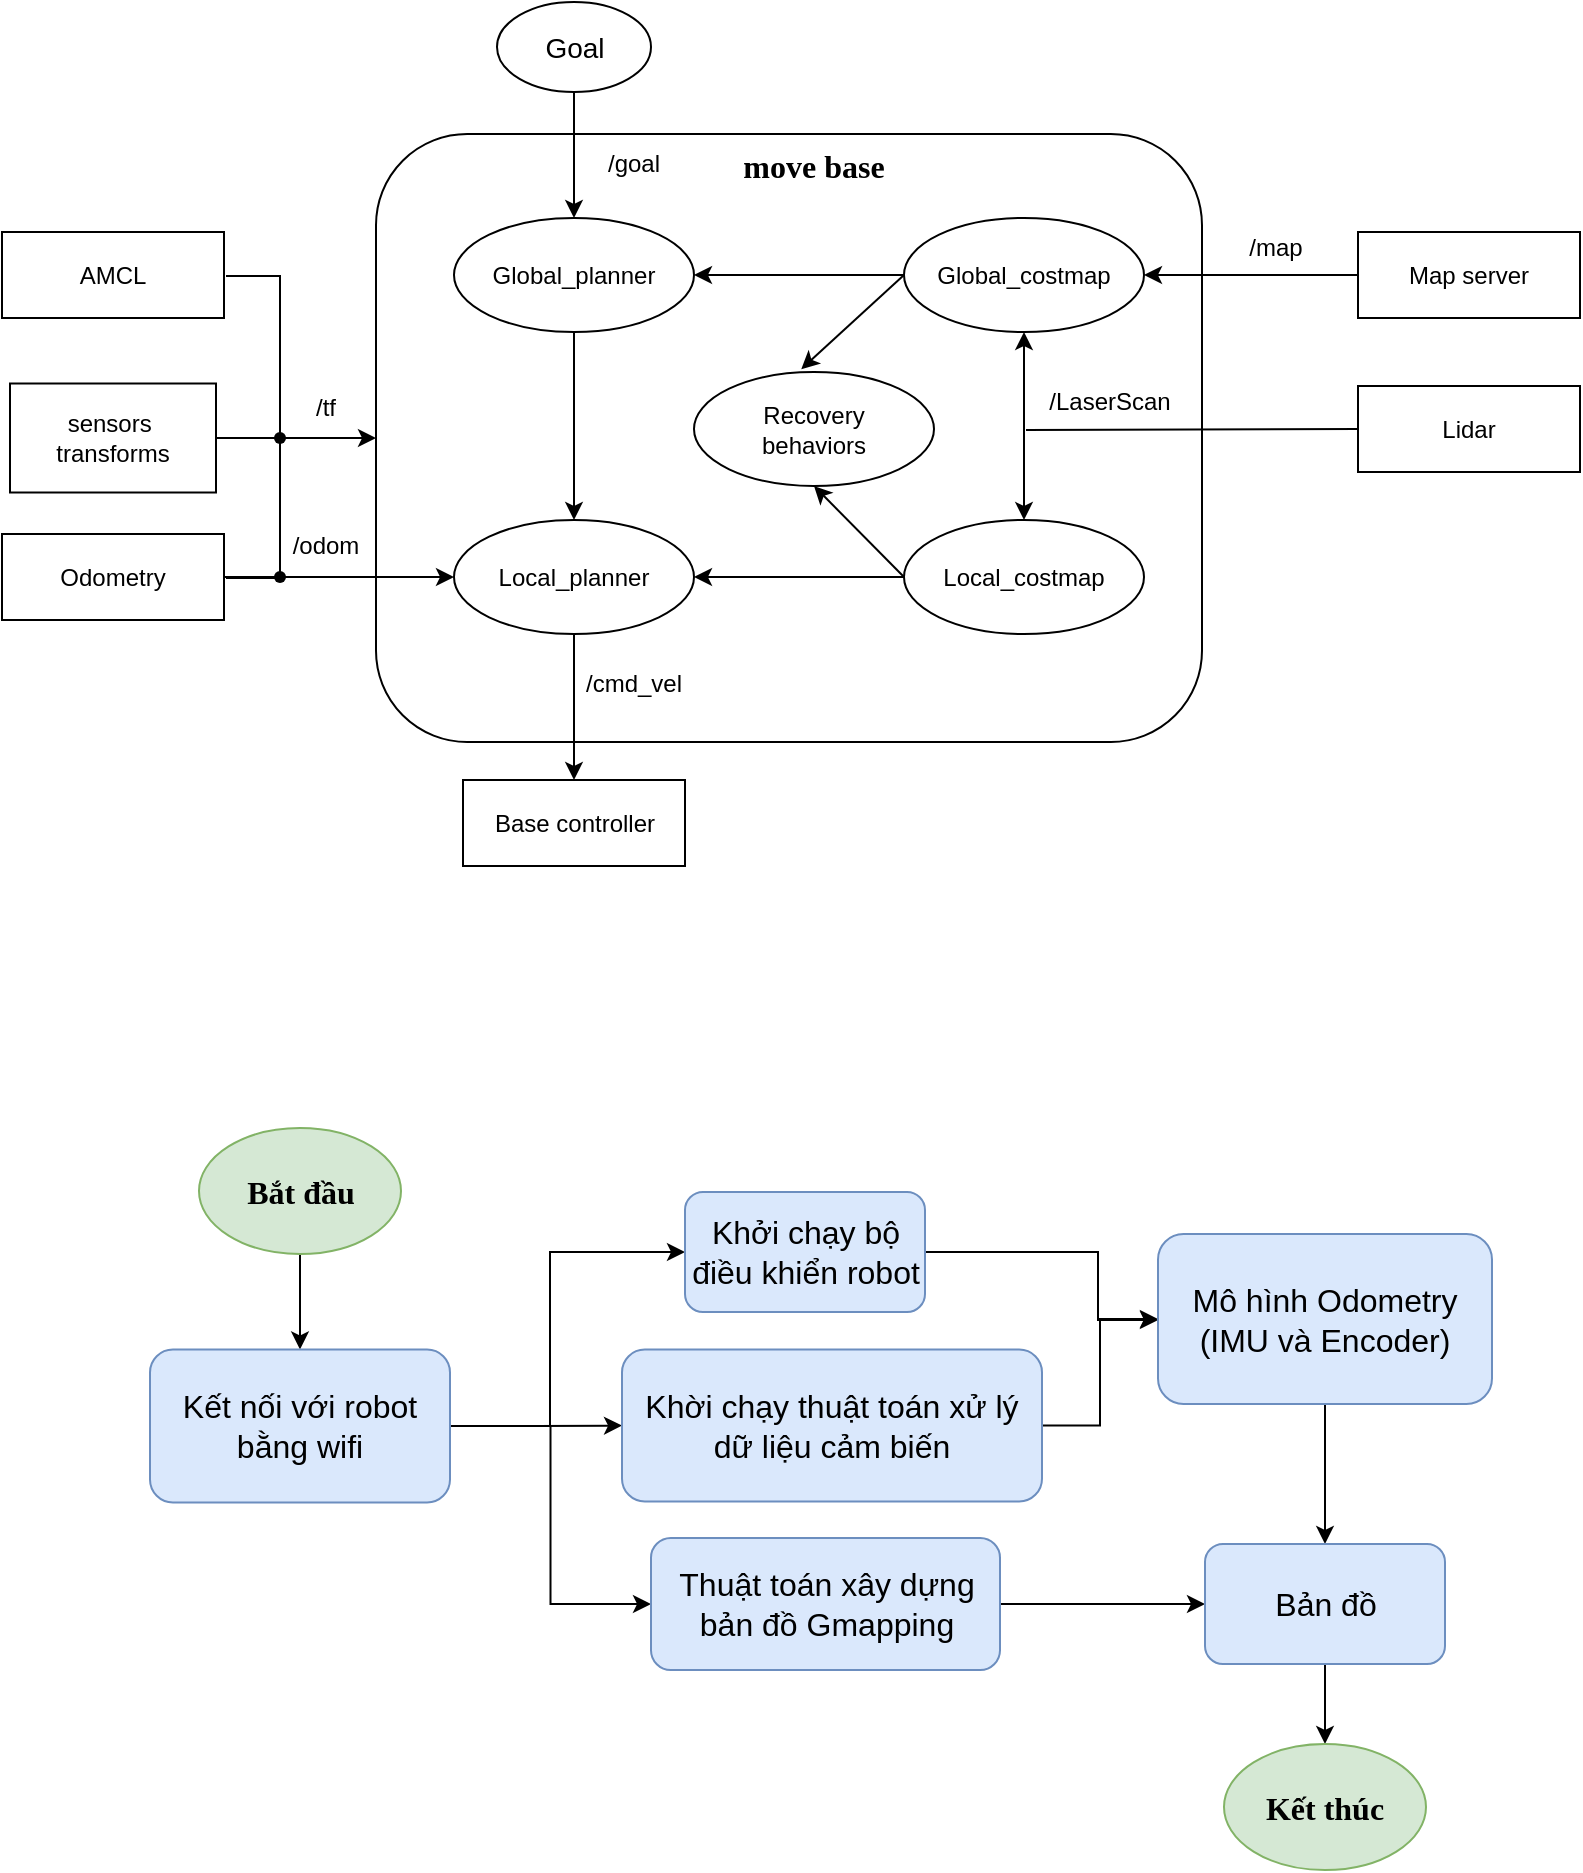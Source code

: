 <mxfile version="24.4.9" type="github">
  <diagram name="Trang-1" id="OtAyOf43-vm7uzbXgGZZ">
    <mxGraphModel dx="1006" dy="567" grid="0" gridSize="10" guides="1" tooltips="1" connect="1" arrows="1" fold="1" page="1" pageScale="1" pageWidth="827" pageHeight="1169" math="0" shadow="0">
      <root>
        <mxCell id="0" />
        <mxCell id="1" parent="0" />
        <mxCell id="kjTO7QuRwkwtUS2SJVDn-1" value="" style="rounded=1;whiteSpace=wrap;html=1;" parent="1" vertex="1">
          <mxGeometry x="195" y="162" width="413" height="304" as="geometry" />
        </mxCell>
        <mxCell id="kjTO7QuRwkwtUS2SJVDn-27" value="" style="edgeStyle=orthogonalEdgeStyle;rounded=0;orthogonalLoop=1;jettySize=auto;html=1;" parent="1" source="kjTO7QuRwkwtUS2SJVDn-2" target="kjTO7QuRwkwtUS2SJVDn-22" edge="1">
          <mxGeometry relative="1" as="geometry" />
        </mxCell>
        <mxCell id="kjTO7QuRwkwtUS2SJVDn-2" value="&lt;font style=&quot;font-size: 14px;&quot;&gt;Goal&lt;/font&gt;" style="ellipse;whiteSpace=wrap;html=1;" parent="1" vertex="1">
          <mxGeometry x="255.5" y="96" width="77" height="45" as="geometry" />
        </mxCell>
        <mxCell id="kjTO7QuRwkwtUS2SJVDn-3" value="&lt;font size=&quot;1&quot; style=&quot;&quot; face=&quot;Times New Roman&quot;&gt;&lt;b style=&quot;font-size: 16px;&quot;&gt;move base&lt;/b&gt;&lt;/font&gt;" style="text;html=1;align=center;verticalAlign=middle;whiteSpace=wrap;rounded=0;" parent="1" vertex="1">
          <mxGeometry x="362" y="152" width="104" height="52" as="geometry" />
        </mxCell>
        <mxCell id="kjTO7QuRwkwtUS2SJVDn-8" value="" style="edgeStyle=orthogonalEdgeStyle;rounded=0;orthogonalLoop=1;jettySize=auto;html=1;entryX=1;entryY=0.5;entryDx=0;entryDy=0;" parent="1" source="kjTO7QuRwkwtUS2SJVDn-4" target="kjTO7QuRwkwtUS2SJVDn-10" edge="1">
          <mxGeometry relative="1" as="geometry">
            <mxPoint x="607" y="222" as="targetPoint" />
          </mxGeometry>
        </mxCell>
        <mxCell id="kjTO7QuRwkwtUS2SJVDn-4" value="Map server" style="rounded=0;whiteSpace=wrap;html=1;" parent="1" vertex="1">
          <mxGeometry x="686" y="211" width="111" height="43" as="geometry" />
        </mxCell>
        <mxCell id="kjTO7QuRwkwtUS2SJVDn-9" value="/map" style="text;html=1;align=center;verticalAlign=middle;whiteSpace=wrap;rounded=0;" parent="1" vertex="1">
          <mxGeometry x="615" y="204" width="60" height="30" as="geometry" />
        </mxCell>
        <mxCell id="kjTO7QuRwkwtUS2SJVDn-25" value="" style="edgeStyle=orthogonalEdgeStyle;rounded=0;orthogonalLoop=1;jettySize=auto;html=1;" parent="1" source="kjTO7QuRwkwtUS2SJVDn-10" target="kjTO7QuRwkwtUS2SJVDn-22" edge="1">
          <mxGeometry relative="1" as="geometry" />
        </mxCell>
        <mxCell id="kjTO7QuRwkwtUS2SJVDn-10" value="Global_costmap" style="ellipse;whiteSpace=wrap;html=1;" parent="1" vertex="1">
          <mxGeometry x="459" y="204" width="120" height="57" as="geometry" />
        </mxCell>
        <mxCell id="kjTO7QuRwkwtUS2SJVDn-24" value="" style="edgeStyle=orthogonalEdgeStyle;rounded=0;orthogonalLoop=1;jettySize=auto;html=1;" parent="1" source="kjTO7QuRwkwtUS2SJVDn-11" target="kjTO7QuRwkwtUS2SJVDn-23" edge="1">
          <mxGeometry relative="1" as="geometry" />
        </mxCell>
        <mxCell id="kjTO7QuRwkwtUS2SJVDn-11" value="Local_costmap" style="ellipse;whiteSpace=wrap;html=1;" parent="1" vertex="1">
          <mxGeometry x="459" y="355" width="120" height="57" as="geometry" />
        </mxCell>
        <mxCell id="kjTO7QuRwkwtUS2SJVDn-12" value="Lidar" style="rounded=0;whiteSpace=wrap;html=1;" parent="1" vertex="1">
          <mxGeometry x="686" y="288" width="111" height="43" as="geometry" />
        </mxCell>
        <mxCell id="kjTO7QuRwkwtUS2SJVDn-14" value="" style="endArrow=classic;startArrow=classic;html=1;rounded=0;entryX=0.5;entryY=1;entryDx=0;entryDy=0;exitX=0.5;exitY=0;exitDx=0;exitDy=0;" parent="1" source="kjTO7QuRwkwtUS2SJVDn-11" target="kjTO7QuRwkwtUS2SJVDn-10" edge="1">
          <mxGeometry width="50" height="50" relative="1" as="geometry">
            <mxPoint x="469" y="334" as="sourcePoint" />
            <mxPoint x="519" y="284" as="targetPoint" />
          </mxGeometry>
        </mxCell>
        <mxCell id="kjTO7QuRwkwtUS2SJVDn-15" value="" style="endArrow=none;html=1;rounded=0;entryX=0;entryY=0.5;entryDx=0;entryDy=0;" parent="1" target="kjTO7QuRwkwtUS2SJVDn-12" edge="1">
          <mxGeometry width="50" height="50" relative="1" as="geometry">
            <mxPoint x="520" y="310" as="sourcePoint" />
            <mxPoint x="436" y="267" as="targetPoint" />
          </mxGeometry>
        </mxCell>
        <mxCell id="kjTO7QuRwkwtUS2SJVDn-16" value="/LaserScan" style="text;html=1;align=center;verticalAlign=middle;whiteSpace=wrap;rounded=0;" parent="1" vertex="1">
          <mxGeometry x="509" y="281" width="106" height="30" as="geometry" />
        </mxCell>
        <mxCell id="kjTO7QuRwkwtUS2SJVDn-19" value="Recovery &lt;br&gt;behaviors" style="ellipse;whiteSpace=wrap;html=1;" parent="1" vertex="1">
          <mxGeometry x="354" y="281" width="120" height="57" as="geometry" />
        </mxCell>
        <mxCell id="kjTO7QuRwkwtUS2SJVDn-20" value="" style="endArrow=classic;html=1;rounded=0;entryX=0.447;entryY=-0.025;entryDx=0;entryDy=0;entryPerimeter=0;exitX=0;exitY=0.5;exitDx=0;exitDy=0;" parent="1" source="kjTO7QuRwkwtUS2SJVDn-10" target="kjTO7QuRwkwtUS2SJVDn-19" edge="1">
          <mxGeometry width="50" height="50" relative="1" as="geometry">
            <mxPoint x="386" y="317" as="sourcePoint" />
            <mxPoint x="436" y="267" as="targetPoint" />
          </mxGeometry>
        </mxCell>
        <mxCell id="kjTO7QuRwkwtUS2SJVDn-21" value="" style="endArrow=classic;html=1;rounded=0;exitX=0;exitY=0.5;exitDx=0;exitDy=0;entryX=0.5;entryY=1;entryDx=0;entryDy=0;" parent="1" source="kjTO7QuRwkwtUS2SJVDn-11" target="kjTO7QuRwkwtUS2SJVDn-19" edge="1">
          <mxGeometry width="50" height="50" relative="1" as="geometry">
            <mxPoint x="386" y="317" as="sourcePoint" />
            <mxPoint x="436" y="267" as="targetPoint" />
          </mxGeometry>
        </mxCell>
        <mxCell id="kjTO7QuRwkwtUS2SJVDn-26" value="" style="edgeStyle=orthogonalEdgeStyle;rounded=0;orthogonalLoop=1;jettySize=auto;html=1;" parent="1" source="kjTO7QuRwkwtUS2SJVDn-22" target="kjTO7QuRwkwtUS2SJVDn-23" edge="1">
          <mxGeometry relative="1" as="geometry" />
        </mxCell>
        <mxCell id="kjTO7QuRwkwtUS2SJVDn-22" value="Global_planner" style="ellipse;whiteSpace=wrap;html=1;" parent="1" vertex="1">
          <mxGeometry x="234" y="204" width="120" height="57" as="geometry" />
        </mxCell>
        <mxCell id="kjTO7QuRwkwtUS2SJVDn-30" value="" style="edgeStyle=orthogonalEdgeStyle;rounded=0;orthogonalLoop=1;jettySize=auto;html=1;" parent="1" source="kjTO7QuRwkwtUS2SJVDn-23" target="kjTO7QuRwkwtUS2SJVDn-29" edge="1">
          <mxGeometry relative="1" as="geometry" />
        </mxCell>
        <mxCell id="kjTO7QuRwkwtUS2SJVDn-23" value="Local_planner" style="ellipse;whiteSpace=wrap;html=1;" parent="1" vertex="1">
          <mxGeometry x="234" y="355" width="120" height="57" as="geometry" />
        </mxCell>
        <mxCell id="kjTO7QuRwkwtUS2SJVDn-29" value="Base controller" style="rounded=0;whiteSpace=wrap;html=1;" parent="1" vertex="1">
          <mxGeometry x="238.5" y="485" width="111" height="43" as="geometry" />
        </mxCell>
        <mxCell id="kjTO7QuRwkwtUS2SJVDn-31" value="AMCL" style="rounded=0;whiteSpace=wrap;html=1;" parent="1" vertex="1">
          <mxGeometry x="8" y="211" width="111" height="43" as="geometry" />
        </mxCell>
        <mxCell id="kjTO7QuRwkwtUS2SJVDn-35" value="" style="edgeStyle=orthogonalEdgeStyle;rounded=0;orthogonalLoop=1;jettySize=auto;html=1;" parent="1" source="kjTO7QuRwkwtUS2SJVDn-32" target="kjTO7QuRwkwtUS2SJVDn-1" edge="1">
          <mxGeometry relative="1" as="geometry" />
        </mxCell>
        <mxCell id="kjTO7QuRwkwtUS2SJVDn-32" value="sensors&amp;nbsp;&lt;br&gt;transforms" style="rounded=0;whiteSpace=wrap;html=1;" parent="1" vertex="1">
          <mxGeometry x="12" y="286.75" width="103" height="54.5" as="geometry" />
        </mxCell>
        <mxCell id="kjTO7QuRwkwtUS2SJVDn-36" value="" style="edgeStyle=orthogonalEdgeStyle;rounded=0;orthogonalLoop=1;jettySize=auto;html=1;" parent="1" source="kjTO7QuRwkwtUS2SJVDn-33" target="kjTO7QuRwkwtUS2SJVDn-23" edge="1">
          <mxGeometry relative="1" as="geometry" />
        </mxCell>
        <mxCell id="kjTO7QuRwkwtUS2SJVDn-33" value="Odometry" style="rounded=0;whiteSpace=wrap;html=1;" parent="1" vertex="1">
          <mxGeometry x="8" y="362" width="111" height="43" as="geometry" />
        </mxCell>
        <mxCell id="kjTO7QuRwkwtUS2SJVDn-37" value="" style="endArrow=none;html=1;rounded=0;" parent="1" edge="1">
          <mxGeometry width="50" height="50" relative="1" as="geometry">
            <mxPoint x="120" y="384" as="sourcePoint" />
            <mxPoint x="120" y="233" as="targetPoint" />
            <Array as="points">
              <mxPoint x="147" y="384" />
              <mxPoint x="147" y="233" />
            </Array>
          </mxGeometry>
        </mxCell>
        <mxCell id="kjTO7QuRwkwtUS2SJVDn-38" value="/tf" style="text;html=1;align=center;verticalAlign=middle;whiteSpace=wrap;rounded=0;" parent="1" vertex="1">
          <mxGeometry x="140" y="284" width="60" height="30" as="geometry" />
        </mxCell>
        <mxCell id="kjTO7QuRwkwtUS2SJVDn-39" value="" style="shape=waypoint;sketch=0;fillStyle=solid;size=6;pointerEvents=1;points=[];fillColor=none;resizable=0;rotatable=0;perimeter=centerPerimeter;snapToPoint=1;" parent="1" vertex="1">
          <mxGeometry x="137" y="304" width="20" height="20" as="geometry" />
        </mxCell>
        <mxCell id="kjTO7QuRwkwtUS2SJVDn-40" value="" style="shape=waypoint;sketch=0;fillStyle=solid;size=6;pointerEvents=1;points=[];fillColor=none;resizable=0;rotatable=0;perimeter=centerPerimeter;snapToPoint=1;" parent="1" vertex="1">
          <mxGeometry x="137" y="373.5" width="20" height="20" as="geometry" />
        </mxCell>
        <mxCell id="kjTO7QuRwkwtUS2SJVDn-41" value="/cmd_vel" style="text;html=1;align=center;verticalAlign=middle;whiteSpace=wrap;rounded=0;" parent="1" vertex="1">
          <mxGeometry x="294" y="422" width="60" height="30" as="geometry" />
        </mxCell>
        <mxCell id="kjTO7QuRwkwtUS2SJVDn-42" value="/odom" style="text;html=1;align=center;verticalAlign=middle;whiteSpace=wrap;rounded=0;" parent="1" vertex="1">
          <mxGeometry x="140" y="353" width="60" height="30" as="geometry" />
        </mxCell>
        <mxCell id="kjTO7QuRwkwtUS2SJVDn-43" value="/goal" style="text;html=1;align=center;verticalAlign=middle;whiteSpace=wrap;rounded=0;" parent="1" vertex="1">
          <mxGeometry x="294" y="162" width="60" height="30" as="geometry" />
        </mxCell>
        <mxCell id="hvM749FZZc7z8VnbemfM-8" value="" style="edgeStyle=orthogonalEdgeStyle;rounded=0;orthogonalLoop=1;jettySize=auto;html=1;" edge="1" parent="1" source="hvM749FZZc7z8VnbemfM-1" target="hvM749FZZc7z8VnbemfM-2">
          <mxGeometry relative="1" as="geometry" />
        </mxCell>
        <mxCell id="hvM749FZZc7z8VnbemfM-1" value="&lt;font size=&quot;1&quot; face=&quot;Tahoma&quot;&gt;&lt;b style=&quot;font-size: 16px;&quot;&gt;Bắt đầu&lt;/b&gt;&lt;/font&gt;" style="ellipse;whiteSpace=wrap;html=1;fillColor=#d5e8d4;strokeColor=#82b366;" vertex="1" parent="1">
          <mxGeometry x="106.5" y="659" width="101" height="63" as="geometry" />
        </mxCell>
        <mxCell id="hvM749FZZc7z8VnbemfM-20" value="" style="edgeStyle=orthogonalEdgeStyle;rounded=0;orthogonalLoop=1;jettySize=auto;html=1;" edge="1" parent="1" source="hvM749FZZc7z8VnbemfM-2" target="hvM749FZZc7z8VnbemfM-5">
          <mxGeometry relative="1" as="geometry" />
        </mxCell>
        <mxCell id="hvM749FZZc7z8VnbemfM-21" style="edgeStyle=orthogonalEdgeStyle;rounded=0;orthogonalLoop=1;jettySize=auto;html=1;exitX=1;exitY=0.5;exitDx=0;exitDy=0;entryX=0;entryY=0.5;entryDx=0;entryDy=0;" edge="1" parent="1" source="hvM749FZZc7z8VnbemfM-2" target="hvM749FZZc7z8VnbemfM-4">
          <mxGeometry relative="1" as="geometry">
            <Array as="points">
              <mxPoint x="282" y="808" />
              <mxPoint x="282" y="721" />
            </Array>
          </mxGeometry>
        </mxCell>
        <mxCell id="hvM749FZZc7z8VnbemfM-22" style="edgeStyle=orthogonalEdgeStyle;rounded=0;orthogonalLoop=1;jettySize=auto;html=1;exitX=1;exitY=0.5;exitDx=0;exitDy=0;entryX=0;entryY=0.5;entryDx=0;entryDy=0;" edge="1" parent="1" source="hvM749FZZc7z8VnbemfM-2" target="hvM749FZZc7z8VnbemfM-7">
          <mxGeometry relative="1" as="geometry" />
        </mxCell>
        <mxCell id="hvM749FZZc7z8VnbemfM-2" value="&lt;font style=&quot;font-size: 16px;&quot;&gt;Kết nối với robot bằng wifi&lt;/font&gt;" style="rounded=1;whiteSpace=wrap;html=1;fillColor=#dae8fc;strokeColor=#6c8ebf;" vertex="1" parent="1">
          <mxGeometry x="82" y="769.75" width="150" height="76.5" as="geometry" />
        </mxCell>
        <mxCell id="hvM749FZZc7z8VnbemfM-24" style="edgeStyle=orthogonalEdgeStyle;rounded=0;orthogonalLoop=1;jettySize=auto;html=1;exitX=1;exitY=0.5;exitDx=0;exitDy=0;" edge="1" parent="1" source="hvM749FZZc7z8VnbemfM-4" target="hvM749FZZc7z8VnbemfM-6">
          <mxGeometry relative="1" as="geometry">
            <Array as="points">
              <mxPoint x="556" y="721" />
              <mxPoint x="556" y="755" />
            </Array>
          </mxGeometry>
        </mxCell>
        <mxCell id="hvM749FZZc7z8VnbemfM-4" value="&lt;font style=&quot;font-size: 16px;&quot;&gt;Khởi chạy bộ điều khiển robot&lt;/font&gt;" style="rounded=1;whiteSpace=wrap;html=1;fillColor=#dae8fc;strokeColor=#6c8ebf;" vertex="1" parent="1">
          <mxGeometry x="349.5" y="691" width="120" height="60" as="geometry" />
        </mxCell>
        <mxCell id="hvM749FZZc7z8VnbemfM-23" style="edgeStyle=orthogonalEdgeStyle;rounded=0;orthogonalLoop=1;jettySize=auto;html=1;exitX=1;exitY=0.5;exitDx=0;exitDy=0;entryX=0;entryY=0.5;entryDx=0;entryDy=0;" edge="1" parent="1" source="hvM749FZZc7z8VnbemfM-5" target="hvM749FZZc7z8VnbemfM-6">
          <mxGeometry relative="1" as="geometry" />
        </mxCell>
        <mxCell id="hvM749FZZc7z8VnbemfM-5" value="&lt;font style=&quot;font-size: 16px;&quot;&gt;Khời chạy thuật toán xử lý dữ liệu cảm biến&lt;/font&gt;" style="rounded=1;whiteSpace=wrap;html=1;fillColor=#dae8fc;strokeColor=#6c8ebf;" vertex="1" parent="1">
          <mxGeometry x="318" y="769.75" width="210" height="76" as="geometry" />
        </mxCell>
        <mxCell id="hvM749FZZc7z8VnbemfM-25" value="" style="edgeStyle=orthogonalEdgeStyle;rounded=0;orthogonalLoop=1;jettySize=auto;html=1;" edge="1" parent="1" source="hvM749FZZc7z8VnbemfM-6" target="hvM749FZZc7z8VnbemfM-14">
          <mxGeometry relative="1" as="geometry" />
        </mxCell>
        <mxCell id="hvM749FZZc7z8VnbemfM-6" value="&lt;font style=&quot;font-size: 16px;&quot;&gt;Mô hình Odometry&lt;/font&gt;&lt;div style=&quot;font-size: 16px;&quot;&gt;&lt;font style=&quot;font-size: 16px;&quot;&gt;(IMU và Encoder)&lt;/font&gt;&lt;/div&gt;" style="rounded=1;whiteSpace=wrap;html=1;fillColor=#dae8fc;strokeColor=#6c8ebf;" vertex="1" parent="1">
          <mxGeometry x="586" y="712" width="167" height="85" as="geometry" />
        </mxCell>
        <mxCell id="hvM749FZZc7z8VnbemfM-17" value="" style="edgeStyle=orthogonalEdgeStyle;rounded=0;orthogonalLoop=1;jettySize=auto;html=1;" edge="1" parent="1" source="hvM749FZZc7z8VnbemfM-7" target="hvM749FZZc7z8VnbemfM-14">
          <mxGeometry relative="1" as="geometry" />
        </mxCell>
        <mxCell id="hvM749FZZc7z8VnbemfM-7" value="&lt;font style=&quot;font-size: 16px;&quot;&gt;Thuật toán xây dựng bản đồ Gmapping&lt;/font&gt;" style="rounded=1;whiteSpace=wrap;html=1;fillColor=#dae8fc;strokeColor=#6c8ebf;" vertex="1" parent="1">
          <mxGeometry x="332.5" y="864" width="174.5" height="66" as="geometry" />
        </mxCell>
        <mxCell id="hvM749FZZc7z8VnbemfM-18" value="" style="edgeStyle=orthogonalEdgeStyle;rounded=0;orthogonalLoop=1;jettySize=auto;html=1;" edge="1" parent="1" source="hvM749FZZc7z8VnbemfM-14" target="hvM749FZZc7z8VnbemfM-15">
          <mxGeometry relative="1" as="geometry" />
        </mxCell>
        <mxCell id="hvM749FZZc7z8VnbemfM-14" value="&lt;font style=&quot;font-size: 16px;&quot;&gt;Bản đồ&lt;/font&gt;" style="rounded=1;whiteSpace=wrap;html=1;fillColor=#dae8fc;strokeColor=#6c8ebf;" vertex="1" parent="1">
          <mxGeometry x="609.5" y="867" width="120" height="60" as="geometry" />
        </mxCell>
        <mxCell id="hvM749FZZc7z8VnbemfM-15" value="&lt;font size=&quot;1&quot; face=&quot;Tahoma&quot;&gt;&lt;b style=&quot;font-size: 16px;&quot;&gt;Kết thúc&lt;/b&gt;&lt;/font&gt;" style="ellipse;whiteSpace=wrap;html=1;fillColor=#d5e8d4;strokeColor=#82b366;" vertex="1" parent="1">
          <mxGeometry x="619" y="967" width="101" height="63" as="geometry" />
        </mxCell>
      </root>
    </mxGraphModel>
  </diagram>
</mxfile>
